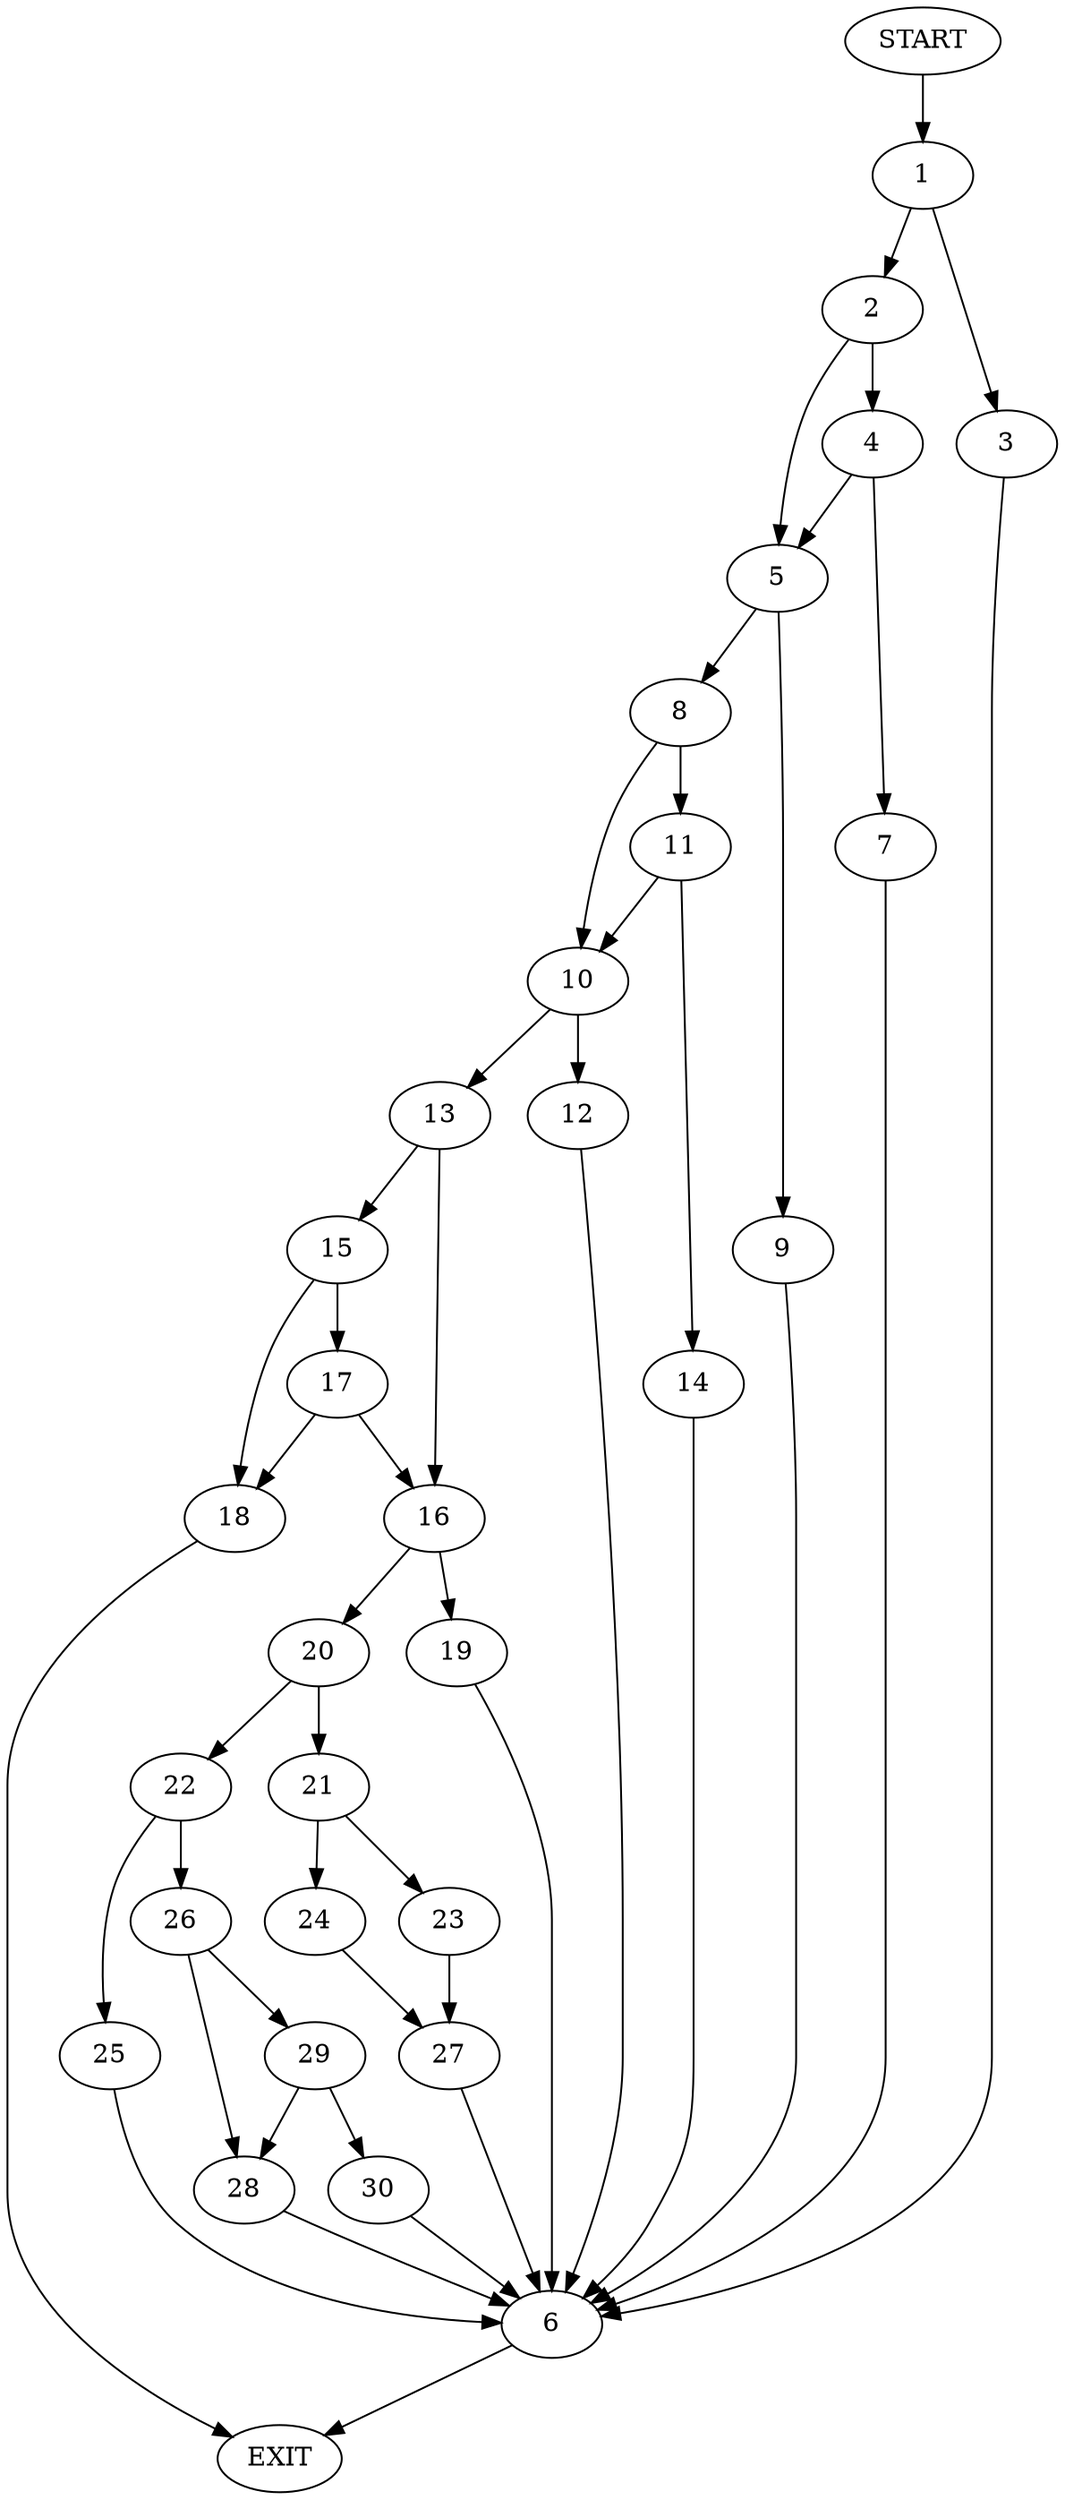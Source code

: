 digraph {
0 [label="START"]
31 [label="EXIT"]
0 -> 1
1 -> 2
1 -> 3
2 -> 4
2 -> 5
3 -> 6
6 -> 31
4 -> 5
4 -> 7
5 -> 8
5 -> 9
7 -> 6
8 -> 10
8 -> 11
9 -> 6
10 -> 12
10 -> 13
11 -> 10
11 -> 14
14 -> 6
13 -> 15
13 -> 16
12 -> 6
15 -> 17
15 -> 18
16 -> 19
16 -> 20
18 -> 31
17 -> 18
17 -> 16
19 -> 6
20 -> 21
20 -> 22
21 -> 23
21 -> 24
22 -> 25
22 -> 26
23 -> 27
24 -> 27
27 -> 6
25 -> 6
26 -> 28
26 -> 29
29 -> 28
29 -> 30
28 -> 6
30 -> 6
}
